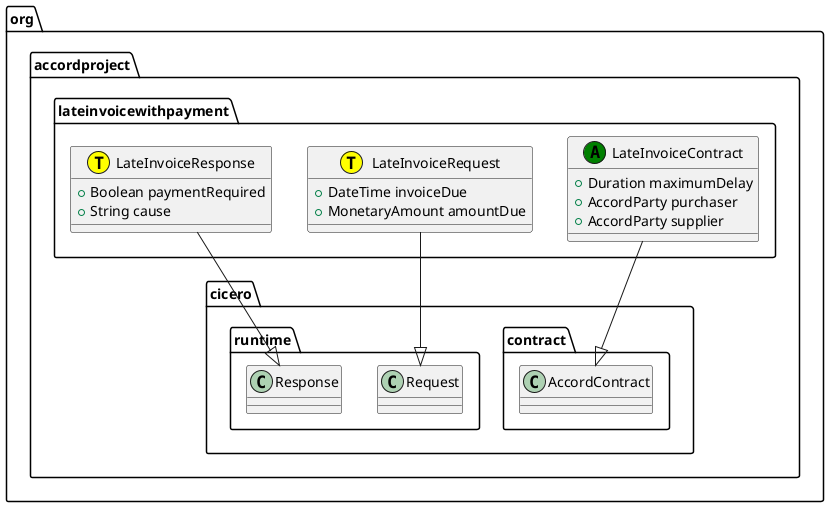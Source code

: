 @startuml
class org.accordproject.lateinvoicewithpayment.LateInvoiceContract << (A,green) >> {
   + Duration maximumDelay
   + AccordParty purchaser
   + AccordParty supplier
}
org.accordproject.lateinvoicewithpayment.LateInvoiceContract --|> org.accordproject.cicero.contract.AccordContract
class org.accordproject.lateinvoicewithpayment.LateInvoiceRequest << (T,yellow) >> {
   + DateTime invoiceDue
   + MonetaryAmount amountDue
}
org.accordproject.lateinvoicewithpayment.LateInvoiceRequest --|> org.accordproject.cicero.runtime.Request
class org.accordproject.lateinvoicewithpayment.LateInvoiceResponse << (T,yellow) >> {
   + Boolean paymentRequired
   + String cause
}
org.accordproject.lateinvoicewithpayment.LateInvoiceResponse --|> org.accordproject.cicero.runtime.Response
@enduml
